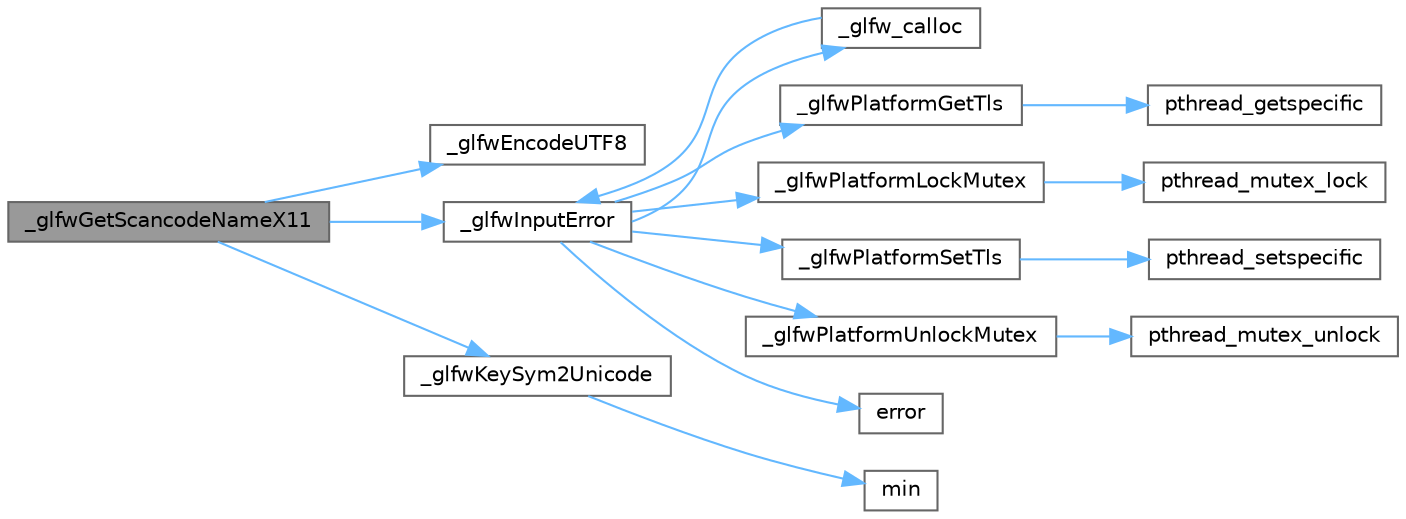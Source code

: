 digraph "_glfwGetScancodeNameX11"
{
 // LATEX_PDF_SIZE
  bgcolor="transparent";
  edge [fontname=Helvetica,fontsize=10,labelfontname=Helvetica,labelfontsize=10];
  node [fontname=Helvetica,fontsize=10,shape=box,height=0.2,width=0.4];
  rankdir="LR";
  Node1 [id="Node000001",label="_glfwGetScancodeNameX11",height=0.2,width=0.4,color="gray40", fillcolor="grey60", style="filled", fontcolor="black",tooltip=" "];
  Node1 -> Node2 [id="edge31_Node000001_Node000002",color="steelblue1",style="solid",tooltip=" "];
  Node2 [id="Node000002",label="_glfwEncodeUTF8",height=0.2,width=0.4,color="grey40", fillcolor="white", style="filled",URL="$_classes_2lib_2external_2glfw_2src_2init_8c.html#a920bdd09bf605b918b93fbec1993c55b",tooltip=" "];
  Node1 -> Node3 [id="edge32_Node000001_Node000003",color="steelblue1",style="solid",tooltip=" "];
  Node3 [id="Node000003",label="_glfwInputError",height=0.2,width=0.4,color="grey40", fillcolor="white", style="filled",URL="$_classes_2lib_2external_2glfw_2src_2init_8c.html#a3287b282ec57a4a89127ae51f49f10f5",tooltip=" "];
  Node3 -> Node4 [id="edge33_Node000003_Node000004",color="steelblue1",style="solid",tooltip=" "];
  Node4 [id="Node000004",label="_glfw_calloc",height=0.2,width=0.4,color="grey40", fillcolor="white", style="filled",URL="$_classes_2lib_2external_2glfw_2src_2init_8c.html#a88a6e01ef5c1245a6d2a5e62b02e5678",tooltip=" "];
  Node4 -> Node3 [id="edge34_Node000004_Node000003",color="steelblue1",style="solid",tooltip=" "];
  Node3 -> Node5 [id="edge35_Node000003_Node000005",color="steelblue1",style="solid",tooltip=" "];
  Node5 [id="Node000005",label="_glfwPlatformGetTls",height=0.2,width=0.4,color="grey40", fillcolor="white", style="filled",URL="$_old_2_classes_2lib_2raylib_2src_2external_2glfw_2src_2win32__thread_8c.html#a7d2f6e8ecd2e06f2e86d9446d642bd00",tooltip=" "];
  Node5 -> Node6 [id="edge36_Node000005_Node000006",color="steelblue1",style="solid",tooltip=" "];
  Node6 [id="Node000006",label="pthread_getspecific",height=0.2,width=0.4,color="grey40", fillcolor="white", style="filled",URL="$_classes_2lib_2pthread_8h.html#a118837985ccd3a829c518928ec32c1ac",tooltip=" "];
  Node3 -> Node7 [id="edge37_Node000003_Node000007",color="steelblue1",style="solid",tooltip=" "];
  Node7 [id="Node000007",label="_glfwPlatformLockMutex",height=0.2,width=0.4,color="grey40", fillcolor="white", style="filled",URL="$_old_2_classes_2lib_2raylib_2src_2external_2glfw_2src_2win32__thread_8c.html#a2677e4d211fbe9b2dc96d16e91c98930",tooltip=" "];
  Node7 -> Node8 [id="edge38_Node000007_Node000008",color="steelblue1",style="solid",tooltip=" "];
  Node8 [id="Node000008",label="pthread_mutex_lock",height=0.2,width=0.4,color="grey40", fillcolor="white", style="filled",URL="$_classes_2lib_2pthread_8h.html#a4ca880f3d1afbb33cea07c60934cc49a",tooltip=" "];
  Node3 -> Node9 [id="edge39_Node000003_Node000009",color="steelblue1",style="solid",tooltip=" "];
  Node9 [id="Node000009",label="_glfwPlatformSetTls",height=0.2,width=0.4,color="grey40", fillcolor="white", style="filled",URL="$_old_2_classes_2lib_2raylib_2src_2external_2glfw_2src_2win32__thread_8c.html#a302f48b6d4dba6b3579449d8a43cfae7",tooltip=" "];
  Node9 -> Node10 [id="edge40_Node000009_Node000010",color="steelblue1",style="solid",tooltip=" "];
  Node10 [id="Node000010",label="pthread_setspecific",height=0.2,width=0.4,color="grey40", fillcolor="white", style="filled",URL="$_classes_2lib_2pthread_8h.html#a828266e605ec695f7a5b3096b486e70e",tooltip=" "];
  Node3 -> Node11 [id="edge41_Node000003_Node000011",color="steelblue1",style="solid",tooltip=" "];
  Node11 [id="Node000011",label="_glfwPlatformUnlockMutex",height=0.2,width=0.4,color="grey40", fillcolor="white", style="filled",URL="$_old_2_classes_2lib_2raylib_2src_2external_2glfw_2src_2win32__thread_8c.html#a8b7744446237b1c292ba8a0b9d5e7f90",tooltip=" "];
  Node11 -> Node12 [id="edge42_Node000011_Node000012",color="steelblue1",style="solid",tooltip=" "];
  Node12 [id="Node000012",label="pthread_mutex_unlock",height=0.2,width=0.4,color="grey40", fillcolor="white", style="filled",URL="$_classes_2lib_2pthread_8h.html#a7e057138b5fb17da713695ebb25732e1",tooltip=" "];
  Node3 -> Node13 [id="edge43_Node000003_Node000013",color="steelblue1",style="solid",tooltip=" "];
  Node13 [id="Node000013",label="error",height=0.2,width=0.4,color="grey40", fillcolor="white", style="filled",URL="$_classes_2lib_2glm_2test_2core_2core__func__integer__bit__count_8cpp.html#ab34dedbf30a51859090cbab92fa60edb",tooltip=" "];
  Node1 -> Node14 [id="edge44_Node000001_Node000014",color="steelblue1",style="solid",tooltip=" "];
  Node14 [id="Node000014",label="_glfwKeySym2Unicode",height=0.2,width=0.4,color="grey40", fillcolor="white", style="filled",URL="$_classes_2lib_2external_2glfw_2src_2xkb__unicode_8c.html#acc4747eb62386c01c9dd0cd6997c8983",tooltip=" "];
  Node14 -> Node15 [id="edge45_Node000014_Node000015",color="steelblue1",style="solid",tooltip=" "];
  Node15 [id="Node000015",label="min",height=0.2,width=0.4,color="grey40", fillcolor="white", style="filled",URL="$toml_8hpp.html#aef6fbc596e7e69a80f14c34a2b786a14",tooltip=" "];
}
